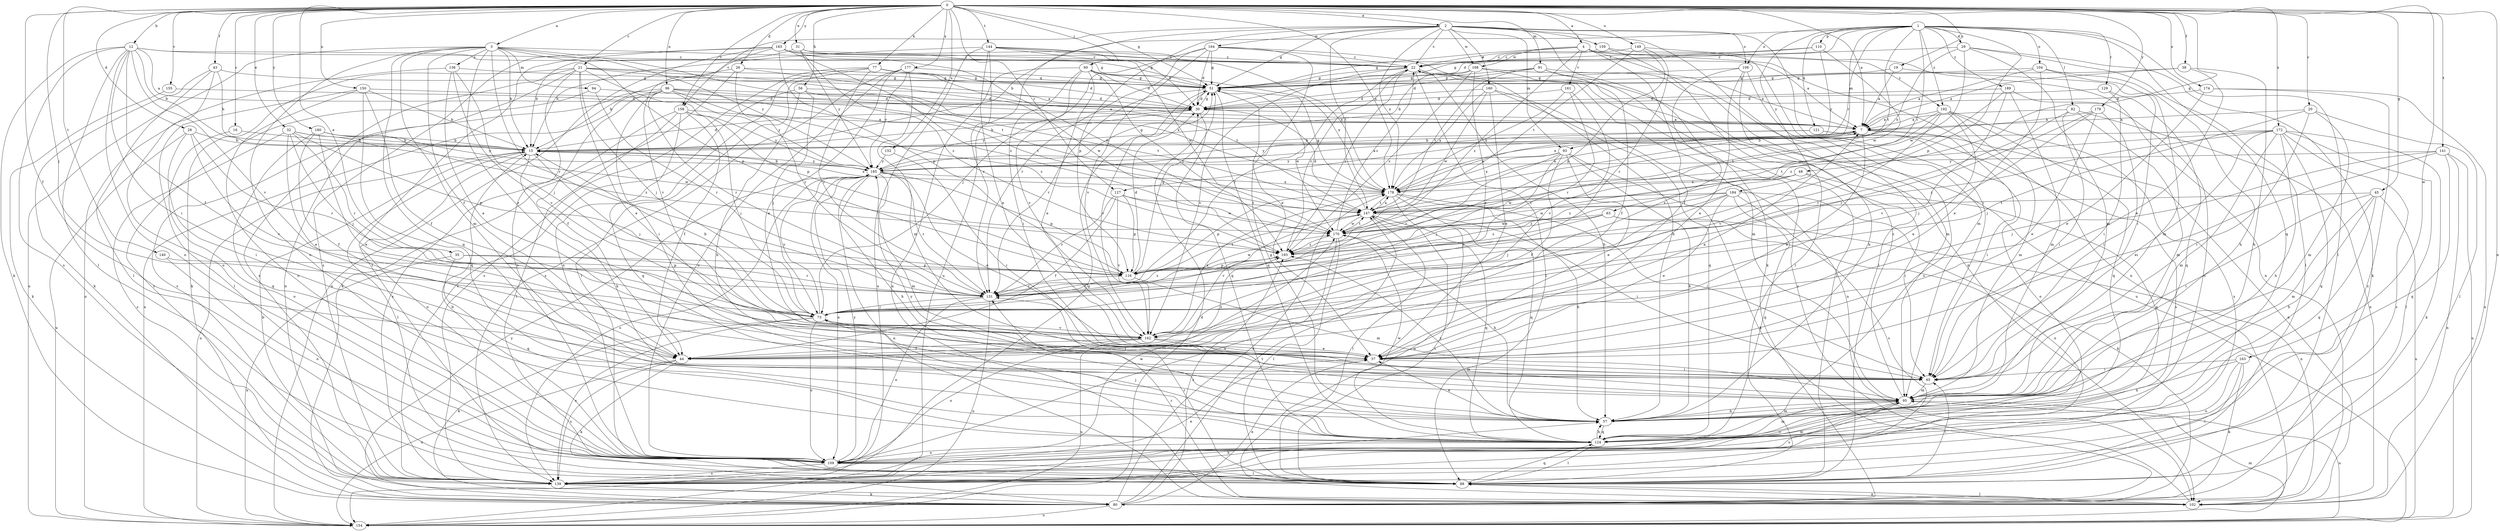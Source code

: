 strict digraph  {
0;
1;
2;
3;
4;
7;
12;
15;
16;
19;
20;
21;
22;
26;
28;
29;
30;
31;
32;
35;
37;
38;
43;
44;
45;
48;
51;
56;
57;
60;
63;
65;
73;
77;
80;
82;
88;
91;
93;
94;
95;
96;
102;
104;
108;
109;
110;
116;
121;
124;
127;
129;
131;
136;
139;
140;
141;
144;
147;
149;
150;
152;
154;
155;
158;
159;
160;
161;
162;
163;
164;
168;
170;
172;
174;
177;
178;
179;
180;
183;
184;
185;
189;
192;
193;
0 -> 2  [label=a];
0 -> 3  [label=a];
0 -> 4  [label=a];
0 -> 7  [label=a];
0 -> 12  [label=b];
0 -> 16  [label=c];
0 -> 19  [label=c];
0 -> 20  [label=c];
0 -> 21  [label=c];
0 -> 26  [label=d];
0 -> 28  [label=d];
0 -> 31  [label=e];
0 -> 32  [label=e];
0 -> 35  [label=e];
0 -> 38  [label=f];
0 -> 43  [label=f];
0 -> 44  [label=f];
0 -> 45  [label=g];
0 -> 48  [label=g];
0 -> 51  [label=g];
0 -> 56  [label=h];
0 -> 60  [label=i];
0 -> 73  [label=j];
0 -> 77  [label=k];
0 -> 91  [label=m];
0 -> 96  [label=n];
0 -> 102  [label=n];
0 -> 127  [label=r];
0 -> 140  [label=t];
0 -> 141  [label=t];
0 -> 144  [label=t];
0 -> 149  [label=u];
0 -> 150  [label=u];
0 -> 152  [label=u];
0 -> 155  [label=v];
0 -> 158  [label=v];
0 -> 163  [label=w];
0 -> 172  [label=x];
0 -> 174  [label=x];
0 -> 177  [label=x];
0 -> 178  [label=x];
0 -> 179  [label=y];
0 -> 180  [label=y];
0 -> 183  [label=y];
1 -> 15  [label=b];
1 -> 29  [label=d];
1 -> 30  [label=d];
1 -> 63  [label=i];
1 -> 82  [label=l];
1 -> 88  [label=l];
1 -> 93  [label=m];
1 -> 104  [label=o];
1 -> 108  [label=o];
1 -> 110  [label=p];
1 -> 116  [label=p];
1 -> 121  [label=q];
1 -> 124  [label=q];
1 -> 127  [label=r];
1 -> 129  [label=r];
1 -> 147  [label=t];
1 -> 184  [label=y];
1 -> 189  [label=z];
1 -> 192  [label=z];
2 -> 22  [label=c];
2 -> 51  [label=g];
2 -> 65  [label=i];
2 -> 80  [label=k];
2 -> 93  [label=m];
2 -> 102  [label=n];
2 -> 108  [label=o];
2 -> 116  [label=p];
2 -> 147  [label=t];
2 -> 154  [label=u];
2 -> 158  [label=v];
2 -> 159  [label=v];
2 -> 160  [label=v];
2 -> 164  [label=w];
2 -> 168  [label=w];
2 -> 178  [label=x];
3 -> 15  [label=b];
3 -> 22  [label=c];
3 -> 37  [label=e];
3 -> 44  [label=f];
3 -> 94  [label=m];
3 -> 95  [label=m];
3 -> 109  [label=o];
3 -> 116  [label=p];
3 -> 124  [label=q];
3 -> 131  [label=r];
3 -> 136  [label=s];
3 -> 147  [label=t];
3 -> 154  [label=u];
3 -> 185  [label=y];
4 -> 22  [label=c];
4 -> 44  [label=f];
4 -> 51  [label=g];
4 -> 88  [label=l];
4 -> 102  [label=n];
4 -> 161  [label=v];
4 -> 168  [label=w];
4 -> 192  [label=z];
4 -> 193  [label=z];
7 -> 15  [label=b];
7 -> 37  [label=e];
7 -> 65  [label=i];
7 -> 102  [label=n];
7 -> 178  [label=x];
12 -> 7  [label=a];
12 -> 15  [label=b];
12 -> 22  [label=c];
12 -> 44  [label=f];
12 -> 51  [label=g];
12 -> 65  [label=i];
12 -> 80  [label=k];
12 -> 88  [label=l];
12 -> 109  [label=o];
12 -> 139  [label=s];
12 -> 162  [label=v];
15 -> 30  [label=d];
15 -> 57  [label=h];
15 -> 73  [label=j];
15 -> 88  [label=l];
15 -> 109  [label=o];
15 -> 154  [label=u];
15 -> 178  [label=x];
15 -> 185  [label=y];
16 -> 15  [label=b];
16 -> 109  [label=o];
19 -> 7  [label=a];
19 -> 51  [label=g];
19 -> 65  [label=i];
20 -> 7  [label=a];
20 -> 65  [label=i];
20 -> 73  [label=j];
20 -> 88  [label=l];
20 -> 95  [label=m];
21 -> 7  [label=a];
21 -> 37  [label=e];
21 -> 51  [label=g];
21 -> 73  [label=j];
21 -> 80  [label=k];
21 -> 102  [label=n];
21 -> 109  [label=o];
21 -> 116  [label=p];
21 -> 139  [label=s];
21 -> 178  [label=x];
22 -> 51  [label=g];
22 -> 57  [label=h];
22 -> 88  [label=l];
22 -> 95  [label=m];
22 -> 131  [label=r];
22 -> 162  [label=v];
22 -> 193  [label=z];
26 -> 15  [label=b];
26 -> 51  [label=g];
26 -> 80  [label=k];
26 -> 131  [label=r];
26 -> 170  [label=w];
28 -> 15  [label=b];
28 -> 65  [label=i];
28 -> 131  [label=r];
28 -> 154  [label=u];
28 -> 162  [label=v];
29 -> 22  [label=c];
29 -> 80  [label=k];
29 -> 88  [label=l];
29 -> 95  [label=m];
29 -> 170  [label=w];
29 -> 178  [label=x];
30 -> 7  [label=a];
30 -> 15  [label=b];
30 -> 51  [label=g];
30 -> 124  [label=q];
30 -> 185  [label=y];
31 -> 15  [label=b];
31 -> 22  [label=c];
31 -> 51  [label=g];
31 -> 185  [label=y];
31 -> 193  [label=z];
32 -> 15  [label=b];
32 -> 37  [label=e];
32 -> 73  [label=j];
32 -> 116  [label=p];
32 -> 131  [label=r];
32 -> 139  [label=s];
32 -> 170  [label=w];
35 -> 116  [label=p];
35 -> 124  [label=q];
35 -> 131  [label=r];
35 -> 154  [label=u];
37 -> 65  [label=i];
38 -> 7  [label=a];
38 -> 37  [label=e];
38 -> 51  [label=g];
38 -> 57  [label=h];
43 -> 15  [label=b];
43 -> 51  [label=g];
43 -> 80  [label=k];
43 -> 88  [label=l];
43 -> 109  [label=o];
44 -> 7  [label=a];
44 -> 80  [label=k];
44 -> 139  [label=s];
44 -> 154  [label=u];
44 -> 193  [label=z];
45 -> 57  [label=h];
45 -> 65  [label=i];
45 -> 95  [label=m];
45 -> 124  [label=q];
45 -> 147  [label=t];
45 -> 154  [label=u];
48 -> 65  [label=i];
48 -> 124  [label=q];
48 -> 170  [label=w];
48 -> 178  [label=x];
48 -> 193  [label=z];
51 -> 30  [label=d];
51 -> 124  [label=q];
51 -> 131  [label=r];
51 -> 162  [label=v];
51 -> 170  [label=w];
56 -> 30  [label=d];
56 -> 57  [label=h];
56 -> 73  [label=j];
56 -> 139  [label=s];
56 -> 147  [label=t];
57 -> 37  [label=e];
57 -> 51  [label=g];
57 -> 95  [label=m];
57 -> 124  [label=q];
57 -> 185  [label=y];
57 -> 193  [label=z];
60 -> 30  [label=d];
60 -> 37  [label=e];
60 -> 51  [label=g];
60 -> 65  [label=i];
60 -> 102  [label=n];
60 -> 162  [label=v];
60 -> 178  [label=x];
60 -> 193  [label=z];
63 -> 102  [label=n];
63 -> 109  [label=o];
63 -> 116  [label=p];
63 -> 170  [label=w];
63 -> 193  [label=z];
65 -> 73  [label=j];
65 -> 95  [label=m];
73 -> 15  [label=b];
73 -> 80  [label=k];
73 -> 109  [label=o];
73 -> 139  [label=s];
73 -> 162  [label=v];
73 -> 185  [label=y];
73 -> 193  [label=z];
77 -> 30  [label=d];
77 -> 51  [label=g];
77 -> 88  [label=l];
77 -> 109  [label=o];
77 -> 131  [label=r];
77 -> 139  [label=s];
77 -> 147  [label=t];
80 -> 37  [label=e];
80 -> 147  [label=t];
80 -> 154  [label=u];
80 -> 178  [label=x];
80 -> 185  [label=y];
80 -> 193  [label=z];
82 -> 7  [label=a];
82 -> 65  [label=i];
82 -> 95  [label=m];
82 -> 102  [label=n];
82 -> 131  [label=r];
88 -> 65  [label=i];
88 -> 102  [label=n];
88 -> 124  [label=q];
88 -> 131  [label=r];
88 -> 147  [label=t];
91 -> 30  [label=d];
91 -> 44  [label=f];
91 -> 51  [label=g];
91 -> 88  [label=l];
91 -> 147  [label=t];
91 -> 154  [label=u];
93 -> 37  [label=e];
93 -> 44  [label=f];
93 -> 57  [label=h];
93 -> 73  [label=j];
93 -> 80  [label=k];
93 -> 131  [label=r];
93 -> 178  [label=x];
93 -> 185  [label=y];
94 -> 30  [label=d];
94 -> 131  [label=r];
94 -> 139  [label=s];
95 -> 22  [label=c];
95 -> 57  [label=h];
95 -> 109  [label=o];
95 -> 139  [label=s];
95 -> 154  [label=u];
96 -> 7  [label=a];
96 -> 30  [label=d];
96 -> 44  [label=f];
96 -> 65  [label=i];
96 -> 131  [label=r];
96 -> 139  [label=s];
96 -> 147  [label=t];
96 -> 154  [label=u];
96 -> 185  [label=y];
96 -> 193  [label=z];
102 -> 22  [label=c];
102 -> 88  [label=l];
102 -> 131  [label=r];
104 -> 7  [label=a];
104 -> 37  [label=e];
104 -> 51  [label=g];
104 -> 57  [label=h];
104 -> 95  [label=m];
108 -> 37  [label=e];
108 -> 51  [label=g];
108 -> 57  [label=h];
108 -> 139  [label=s];
108 -> 162  [label=v];
109 -> 15  [label=b];
109 -> 88  [label=l];
109 -> 95  [label=m];
109 -> 139  [label=s];
109 -> 185  [label=y];
110 -> 22  [label=c];
110 -> 51  [label=g];
110 -> 170  [label=w];
110 -> 185  [label=y];
116 -> 30  [label=d];
116 -> 51  [label=g];
116 -> 95  [label=m];
116 -> 131  [label=r];
116 -> 147  [label=t];
116 -> 170  [label=w];
121 -> 15  [label=b];
121 -> 109  [label=o];
121 -> 139  [label=s];
121 -> 185  [label=y];
124 -> 57  [label=h];
124 -> 73  [label=j];
124 -> 88  [label=l];
124 -> 95  [label=m];
124 -> 109  [label=o];
124 -> 170  [label=w];
127 -> 44  [label=f];
127 -> 116  [label=p];
127 -> 131  [label=r];
127 -> 147  [label=t];
127 -> 162  [label=v];
127 -> 170  [label=w];
129 -> 30  [label=d];
129 -> 65  [label=i];
129 -> 124  [label=q];
131 -> 73  [label=j];
131 -> 109  [label=o];
131 -> 154  [label=u];
131 -> 193  [label=z];
136 -> 37  [label=e];
136 -> 51  [label=g];
136 -> 73  [label=j];
136 -> 154  [label=u];
136 -> 162  [label=v];
139 -> 15  [label=b];
139 -> 37  [label=e];
139 -> 51  [label=g];
139 -> 57  [label=h];
139 -> 80  [label=k];
139 -> 170  [label=w];
140 -> 109  [label=o];
140 -> 116  [label=p];
141 -> 37  [label=e];
141 -> 73  [label=j];
141 -> 102  [label=n];
141 -> 124  [label=q];
141 -> 154  [label=u];
141 -> 185  [label=y];
144 -> 15  [label=b];
144 -> 22  [label=c];
144 -> 30  [label=d];
144 -> 37  [label=e];
144 -> 131  [label=r];
144 -> 154  [label=u];
144 -> 170  [label=w];
144 -> 178  [label=x];
147 -> 30  [label=d];
147 -> 65  [label=i];
147 -> 88  [label=l];
147 -> 124  [label=q];
147 -> 162  [label=v];
147 -> 170  [label=w];
147 -> 178  [label=x];
149 -> 22  [label=c];
149 -> 102  [label=n];
149 -> 116  [label=p];
149 -> 131  [label=r];
149 -> 147  [label=t];
150 -> 15  [label=b];
150 -> 30  [label=d];
150 -> 44  [label=f];
150 -> 88  [label=l];
150 -> 109  [label=o];
150 -> 124  [label=q];
152 -> 65  [label=i];
152 -> 185  [label=y];
154 -> 30  [label=d];
154 -> 95  [label=m];
155 -> 30  [label=d];
155 -> 80  [label=k];
158 -> 7  [label=a];
158 -> 44  [label=f];
158 -> 73  [label=j];
158 -> 88  [label=l];
158 -> 124  [label=q];
158 -> 139  [label=s];
158 -> 185  [label=y];
159 -> 22  [label=c];
159 -> 88  [label=l];
159 -> 95  [label=m];
160 -> 30  [label=d];
160 -> 37  [label=e];
160 -> 102  [label=n];
160 -> 124  [label=q];
160 -> 170  [label=w];
160 -> 178  [label=x];
161 -> 30  [label=d];
161 -> 131  [label=r];
161 -> 162  [label=v];
161 -> 178  [label=x];
162 -> 37  [label=e];
162 -> 44  [label=f];
162 -> 95  [label=m];
162 -> 109  [label=o];
162 -> 154  [label=u];
162 -> 178  [label=x];
163 -> 57  [label=h];
163 -> 65  [label=i];
163 -> 80  [label=k];
163 -> 88  [label=l];
163 -> 109  [label=o];
164 -> 22  [label=c];
164 -> 30  [label=d];
164 -> 37  [label=e];
164 -> 51  [label=g];
164 -> 57  [label=h];
164 -> 73  [label=j];
164 -> 131  [label=r];
164 -> 162  [label=v];
168 -> 7  [label=a];
168 -> 15  [label=b];
168 -> 51  [label=g];
168 -> 95  [label=m];
168 -> 162  [label=v];
168 -> 193  [label=z];
170 -> 22  [label=c];
170 -> 57  [label=h];
170 -> 88  [label=l];
170 -> 109  [label=o];
170 -> 147  [label=t];
170 -> 193  [label=z];
172 -> 15  [label=b];
172 -> 57  [label=h];
172 -> 65  [label=i];
172 -> 80  [label=k];
172 -> 88  [label=l];
172 -> 95  [label=m];
172 -> 124  [label=q];
172 -> 139  [label=s];
172 -> 147  [label=t];
172 -> 193  [label=z];
174 -> 30  [label=d];
174 -> 37  [label=e];
174 -> 139  [label=s];
174 -> 154  [label=u];
177 -> 37  [label=e];
177 -> 51  [label=g];
177 -> 95  [label=m];
177 -> 109  [label=o];
177 -> 139  [label=s];
177 -> 185  [label=y];
178 -> 7  [label=a];
178 -> 51  [label=g];
178 -> 57  [label=h];
178 -> 65  [label=i];
178 -> 102  [label=n];
178 -> 116  [label=p];
178 -> 124  [label=q];
178 -> 147  [label=t];
179 -> 7  [label=a];
179 -> 37  [label=e];
179 -> 65  [label=i];
179 -> 73  [label=j];
179 -> 131  [label=r];
180 -> 15  [label=b];
180 -> 37  [label=e];
180 -> 44  [label=f];
180 -> 124  [label=q];
180 -> 185  [label=y];
180 -> 193  [label=z];
183 -> 7  [label=a];
183 -> 22  [label=c];
183 -> 88  [label=l];
183 -> 116  [label=p];
183 -> 139  [label=s];
183 -> 154  [label=u];
183 -> 162  [label=v];
183 -> 170  [label=w];
183 -> 193  [label=z];
184 -> 37  [label=e];
184 -> 73  [label=j];
184 -> 80  [label=k];
184 -> 124  [label=q];
184 -> 139  [label=s];
184 -> 147  [label=t];
184 -> 170  [label=w];
184 -> 193  [label=z];
185 -> 7  [label=a];
185 -> 15  [label=b];
185 -> 37  [label=e];
185 -> 51  [label=g];
185 -> 57  [label=h];
185 -> 95  [label=m];
185 -> 102  [label=n];
185 -> 109  [label=o];
185 -> 116  [label=p];
185 -> 131  [label=r];
185 -> 139  [label=s];
185 -> 178  [label=x];
189 -> 30  [label=d];
189 -> 95  [label=m];
189 -> 109  [label=o];
189 -> 162  [label=v];
189 -> 193  [label=z];
192 -> 7  [label=a];
192 -> 37  [label=e];
192 -> 95  [label=m];
192 -> 124  [label=q];
192 -> 139  [label=s];
192 -> 147  [label=t];
192 -> 162  [label=v];
192 -> 178  [label=x];
193 -> 22  [label=c];
193 -> 116  [label=p];
}
